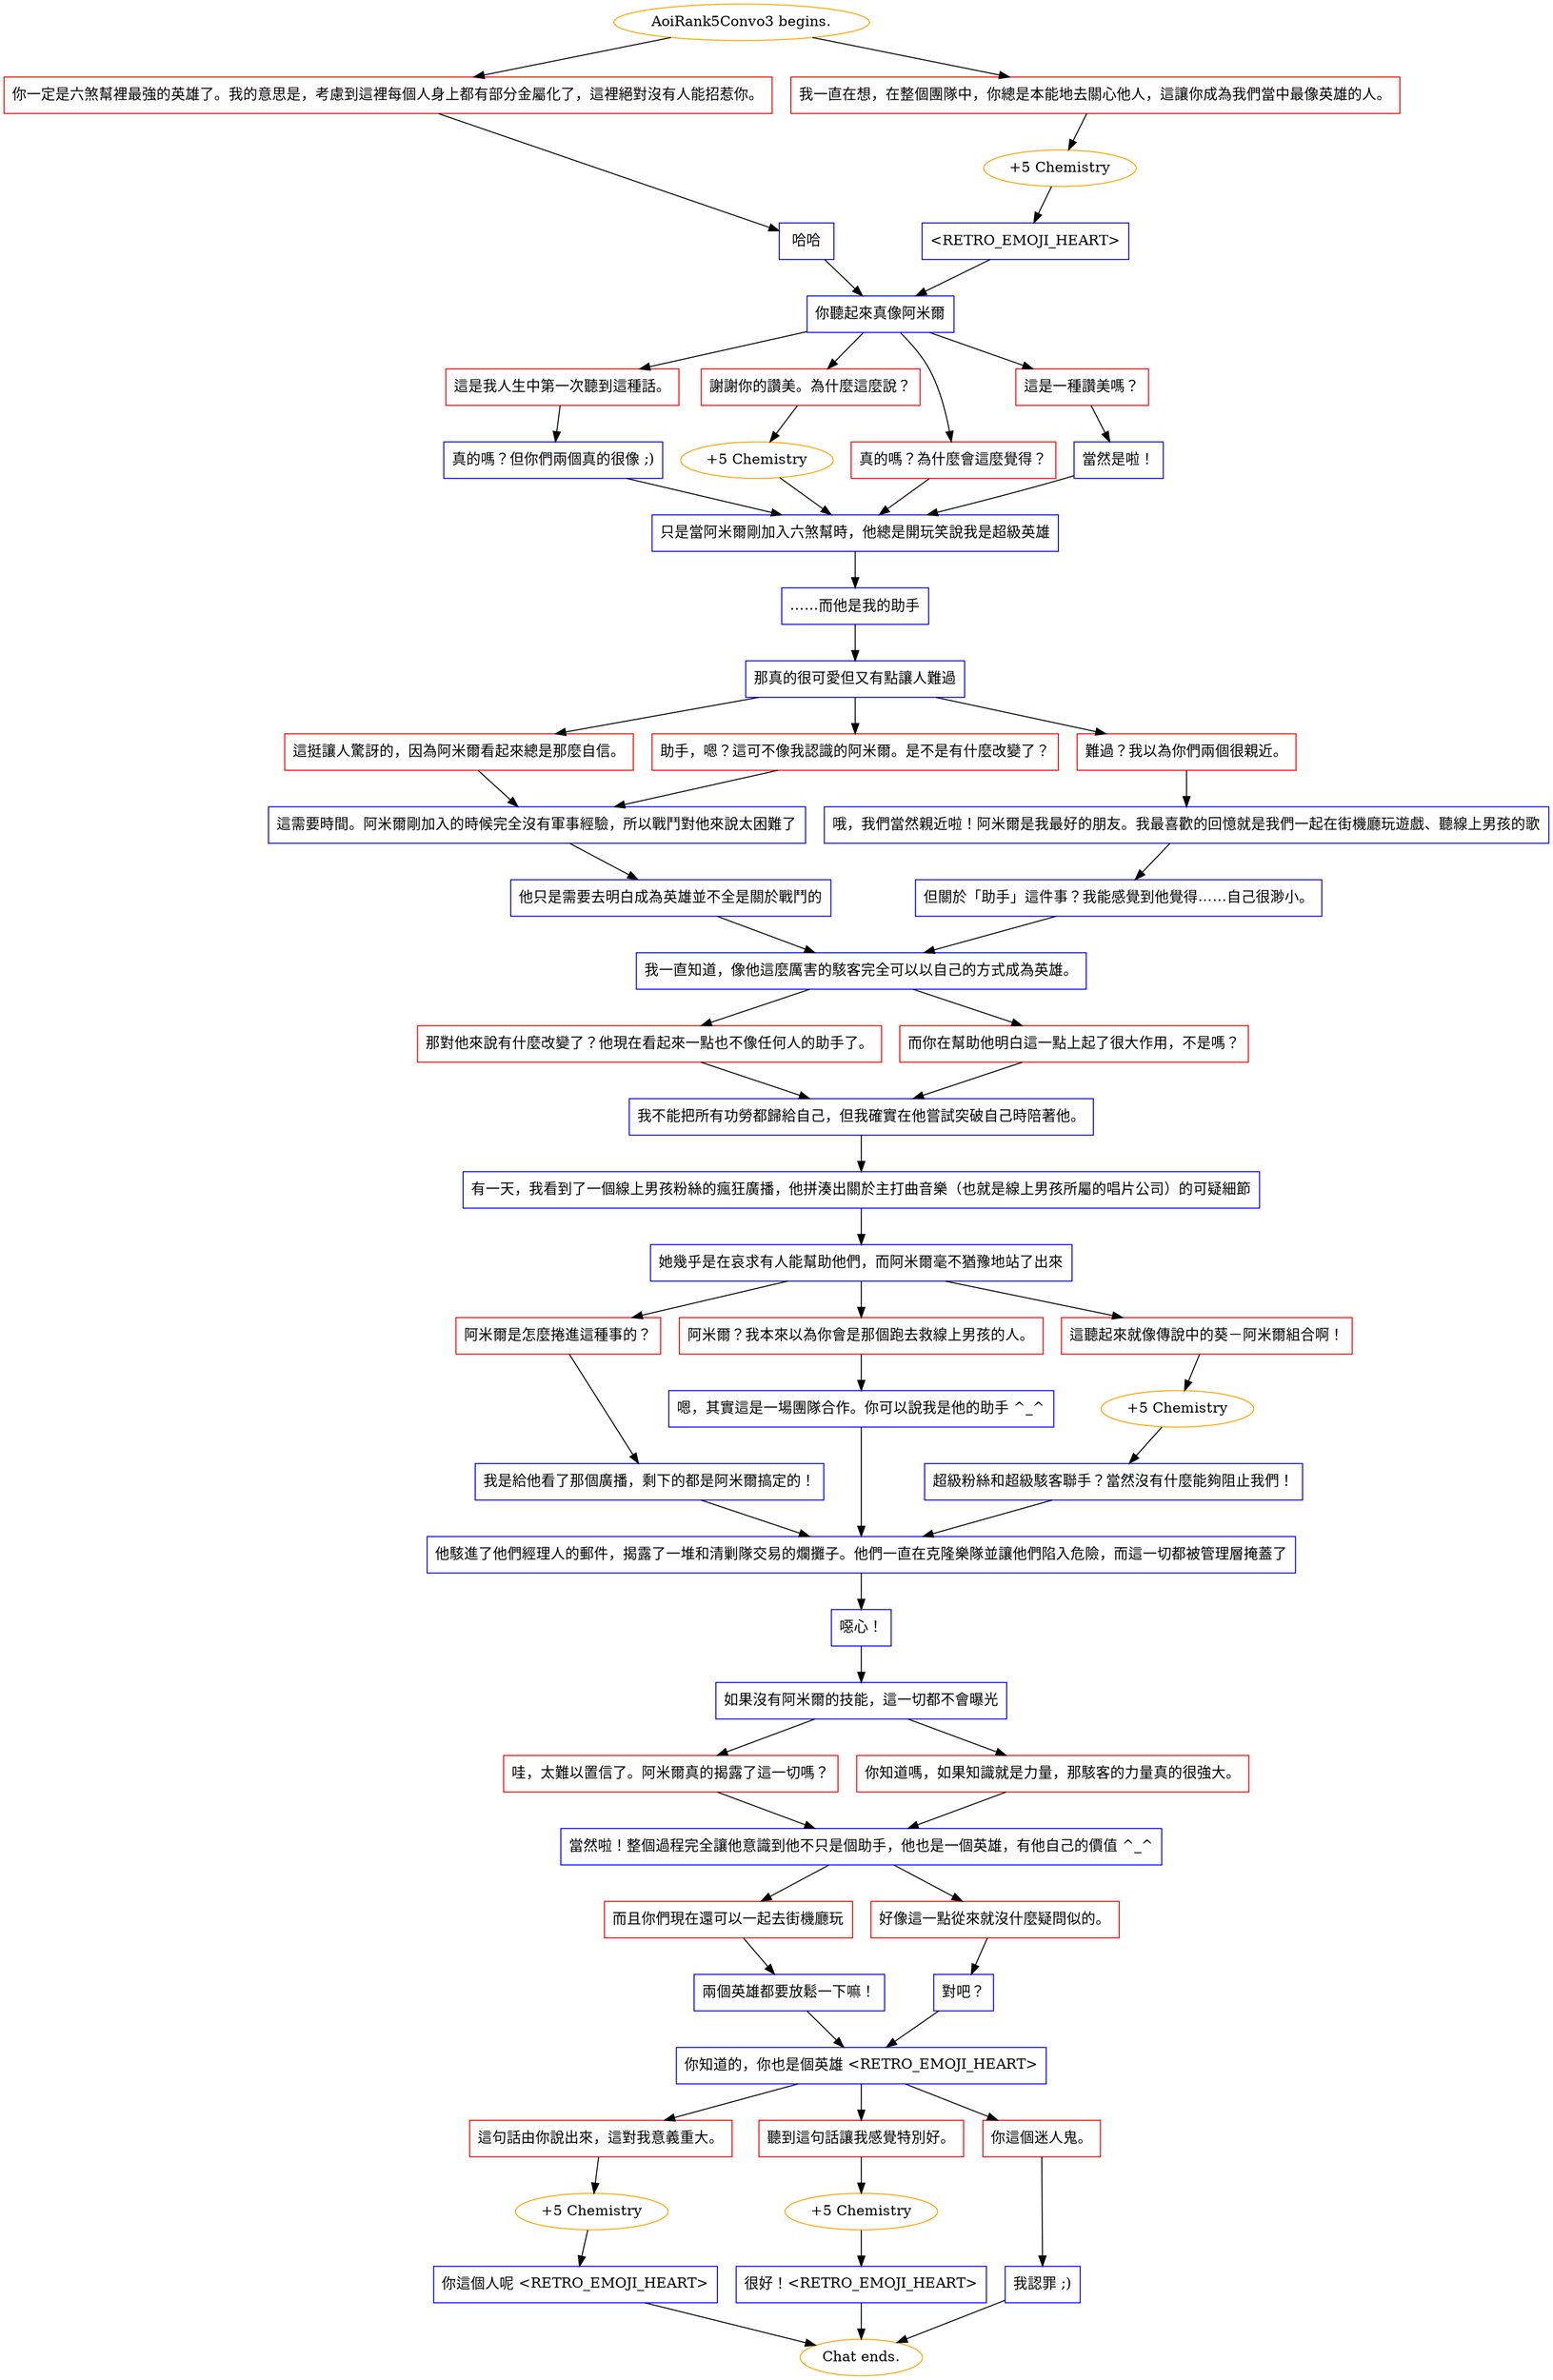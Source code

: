 digraph {
	"AoiRank5Convo3 begins." [color=orange];
		"AoiRank5Convo3 begins." -> j1936311849;
		"AoiRank5Convo3 begins." -> j3714362175;
	j1936311849 [label="你一定是六煞幫裡最強的英雄了。我的意思是，考慮到這裡每個人身上都有部分金屬化了，這裡絕對沒有人能招惹你。",shape=box,color=red];
		j1936311849 -> j776161086;
	j3714362175 [label="我一直在想，在整個團隊中，你總是本能地去關心他人，這讓你成為我們當中最像英雄的人。",shape=box,color=red];
		j3714362175 -> j869221573;
	j776161086 [label="哈哈",shape=box,color=blue];
		j776161086 -> j3022892006;
	j869221573 [label="+5 Chemistry",color=orange];
		j869221573 -> j3715565935;
	j3022892006 [label="你聽起來真像阿米爾",shape=box,color=blue];
		j3022892006 -> j3538694043;
		j3022892006 -> j1873544598;
		j3022892006 -> j4186987180;
		j3022892006 -> j1513723928;
	j3715565935 [label="<RETRO_EMOJI_HEART>",shape=box,color=blue];
		j3715565935 -> j3022892006;
	j3538694043 [label="這是我人生中第一次聽到這種話。",shape=box,color=red];
		j3538694043 -> j2721586581;
	j1873544598 [label="謝謝你的讚美。為什麼這麼說？",shape=box,color=red];
		j1873544598 -> j2821402305;
	j4186987180 [label="真的嗎？為什麼會這麼覺得？",shape=box,color=red];
		j4186987180 -> j4201838110;
	j1513723928 [label="這是一種讚美嗎？",shape=box,color=red];
		j1513723928 -> j2394458605;
	j2721586581 [label="真的嗎？但你們兩個真的很像 ;)",shape=box,color=blue];
		j2721586581 -> j4201838110;
	j2821402305 [label="+5 Chemistry",color=orange];
		j2821402305 -> j4201838110;
	j4201838110 [label="只是當阿米爾剛加入六煞幫時，他總是開玩笑說我是超級英雄",shape=box,color=blue];
		j4201838110 -> j2095706000;
	j2394458605 [label="當然是啦！",shape=box,color=blue];
		j2394458605 -> j4201838110;
	j2095706000 [label="……而他是我的助手",shape=box,color=blue];
		j2095706000 -> j443590589;
	j443590589 [label="那真的很可愛但又有點讓人難過",shape=box,color=blue];
		j443590589 -> j2743781473;
		j443590589 -> j2302692861;
		j443590589 -> j3969525600;
	j2743781473 [label="這挺讓人驚訝的，因為阿米爾看起來總是那麼自信。",shape=box,color=red];
		j2743781473 -> j2069303853;
	j2302692861 [label="助手，嗯？這可不像我認識的阿米爾。是不是有什麼改變了？",shape=box,color=red];
		j2302692861 -> j2069303853;
	j3969525600 [label="難過？我以為你們兩個很親近。",shape=box,color=red];
		j3969525600 -> j2706731118;
	j2069303853 [label="這需要時間。阿米爾剛加入的時候完全沒有軍事經驗，所以戰鬥對他來說太困難了",shape=box,color=blue];
		j2069303853 -> j2170553693;
	j2706731118 [label="哦，我們當然親近啦！阿米爾是我最好的朋友。我最喜歡的回憶就是我們一起在街機廳玩遊戲、聽線上男孩的歌",shape=box,color=blue];
		j2706731118 -> j2428244739;
	j2170553693 [label="他只是需要去明白成為英雄並不全是關於戰鬥的",shape=box,color=blue];
		j2170553693 -> j107214934;
	j2428244739 [label="但關於「助手」這件事？我能感覺到他覺得……自己很渺小。",shape=box,color=blue];
		j2428244739 -> j107214934;
	j107214934 [label="我一直知道，像他這麼厲害的駭客完全可以以自己的方式成為英雄。",shape=box,color=blue];
		j107214934 -> j1283551468;
		j107214934 -> j3536940069;
	j1283551468 [label="那對他來說有什麼改變了？他現在看起來一點也不像任何人的助手了。",shape=box,color=red];
		j1283551468 -> j2803393047;
	j3536940069 [label="而你在幫助他明白這一點上起了很大作用，不是嗎？",shape=box,color=red];
		j3536940069 -> j2803393047;
	j2803393047 [label="我不能把所有功勞都歸給自己，但我確實在他嘗試突破自己時陪著他。",shape=box,color=blue];
		j2803393047 -> j2720385670;
	j2720385670 [label="有一天，我看到了一個線上男孩粉絲的瘋狂廣播，他拼湊出關於主打曲音樂（也就是線上男孩所屬的唱片公司）的可疑細節",shape=box,color=blue];
		j2720385670 -> j1876346324;
	j1876346324 [label="她幾乎是在哀求有人能幫助他們，而阿米爾毫不猶豫地站了出來",shape=box,color=blue];
		j1876346324 -> j1313988628;
		j1876346324 -> j2543671540;
		j1876346324 -> j476255595;
	j1313988628 [label="阿米爾是怎麼捲進這種事的？",shape=box,color=red];
		j1313988628 -> j1441130808;
	j2543671540 [label="阿米爾？我本來以為你會是那個跑去救線上男孩的人。",shape=box,color=red];
		j2543671540 -> j1471426594;
	j476255595 [label="這聽起來就像傳說中的葵－阿米爾組合啊！",shape=box,color=red];
		j476255595 -> j1969565620;
	j1441130808 [label="我是給他看了那個廣播，剩下的都是阿米爾搞定的！",shape=box,color=blue];
		j1441130808 -> j3474566395;
	j1471426594 [label="嗯，其實這是一場團隊合作。你可以說我是他的助手 ^_^",shape=box,color=blue];
		j1471426594 -> j3474566395;
	j1969565620 [label="+5 Chemistry",color=orange];
		j1969565620 -> j1642735449;
	j3474566395 [label="他駭進了他們經理人的郵件，揭露了一堆和清剿隊交易的爛攤子。他們一直在克隆樂隊並讓他們陷入危險，而這一切都被管理層掩蓋了",shape=box,color=blue];
		j3474566395 -> j3084423728;
	j1642735449 [label="超級粉絲和超級駭客聯手？當然沒有什麼能夠阻止我們！",shape=box,color=blue];
		j1642735449 -> j3474566395;
	j3084423728 [label="噁心！",shape=box,color=blue];
		j3084423728 -> j3941896228;
	j3941896228 [label="如果沒有阿米爾的技能，這一切都不會曝光",shape=box,color=blue];
		j3941896228 -> j4040459021;
		j3941896228 -> j1432399606;
	j4040459021 [label="哇，太難以置信了。阿米爾真的揭露了這一切嗎？",shape=box,color=red];
		j4040459021 -> j2410915042;
	j1432399606 [label="你知道嗎，如果知識就是力量，那駭客的力量真的很強大。",shape=box,color=red];
		j1432399606 -> j2410915042;
	j2410915042 [label="當然啦！整個過程完全讓他意識到他不只是個助手，他也是一個英雄，有他自己的價值 ^_^",shape=box,color=blue];
		j2410915042 -> j2108122410;
		j2410915042 -> j1595455169;
	j2108122410 [label="而且你們現在還可以一起去街機廳玩",shape=box,color=red];
		j2108122410 -> j281442390;
	j1595455169 [label="好像這一點從來就沒什麼疑問似的。",shape=box,color=red];
		j1595455169 -> j3091414024;
	j281442390 [label="兩個英雄都要放鬆一下嘛！",shape=box,color=blue];
		j281442390 -> j2009822947;
	j3091414024 [label="對吧？",shape=box,color=blue];
		j3091414024 -> j2009822947;
	j2009822947 [label="你知道的，你也是個英雄 <RETRO_EMOJI_HEART>",shape=box,color=blue];
		j2009822947 -> j647646875;
		j2009822947 -> j2361759397;
		j2009822947 -> j1322313925;
	j647646875 [label="這句話由你說出來，這對我意義重大。",shape=box,color=red];
		j647646875 -> j640629709;
	j2361759397 [label="聽到這句話讓我感覺特別好。",shape=box,color=red];
		j2361759397 -> j2715915316;
	j1322313925 [label="你這個迷人鬼。",shape=box,color=red];
		j1322313925 -> j1797681699;
	j640629709 [label="+5 Chemistry",color=orange];
		j640629709 -> j3514565814;
	j2715915316 [label="+5 Chemistry",color=orange];
		j2715915316 -> j1165407915;
	j1797681699 [label="我認罪 ;)",shape=box,color=blue];
		j1797681699 -> "Chat ends.";
	j3514565814 [label="你這個人呢 <RETRO_EMOJI_HEART>",shape=box,color=blue];
		j3514565814 -> "Chat ends.";
	j1165407915 [label="很好！<RETRO_EMOJI_HEART>",shape=box,color=blue];
		j1165407915 -> "Chat ends.";
	"Chat ends." [color=orange];
}